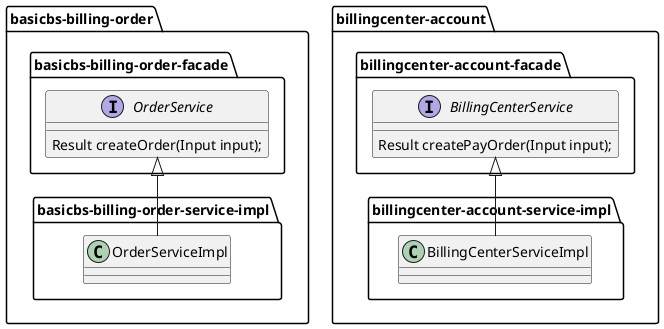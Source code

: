 @startuml

package "basicbs-billing-order" {
    package "basicbs-billing-order-facade" {
        interface OrderService {
            Result createOrder(Input input);
        }
    }
    package "basicbs-billing-order-service-impl" {
        class OrderServiceImpl {
        }
    }
}

package "billingcenter-account" {
    package "billingcenter-account-facade" {
        interface BillingCenterService {
            Result createPayOrder(Input input);
        }
    }
    package "billingcenter-account-service-impl" {
        class BillingCenterServiceImpl {
        }
    }
}

OrderService <|-- OrderServiceImpl

BillingCenterService <|-- BillingCenterServiceImpl

@enduml
